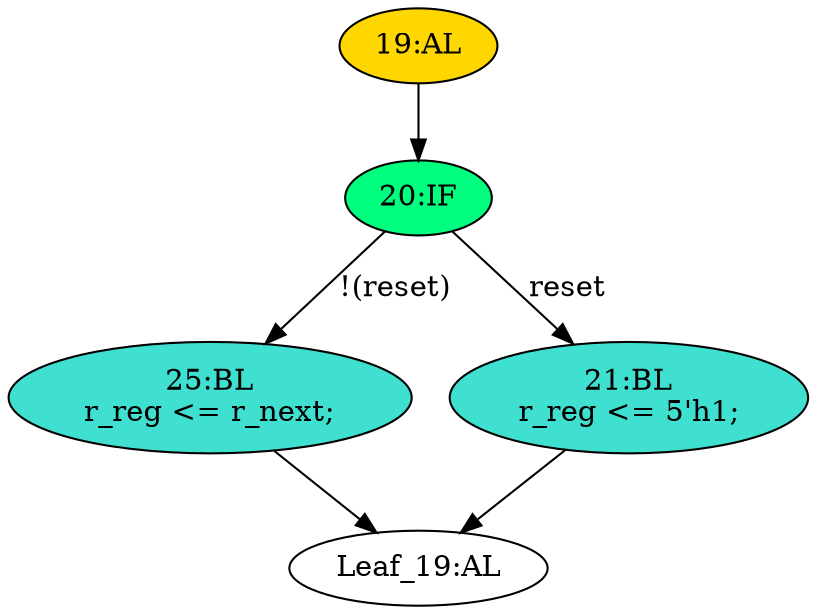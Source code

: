 strict digraph "" {
	node [label="\N"];
	"20:IF"	[ast="<pyverilog.vparser.ast.IfStatement object at 0x7f6ca9e97cd0>",
		fillcolor=springgreen,
		label="20:IF",
		statements="[]",
		style=filled,
		typ=IfStatement];
	"25:BL"	[ast="<pyverilog.vparser.ast.Block object at 0x7f6ca9e97d50>",
		fillcolor=turquoise,
		label="25:BL
r_reg <= r_next;",
		statements="[<pyverilog.vparser.ast.NonblockingSubstitution object at 0x7f6ca9e97d90>]",
		style=filled,
		typ=Block];
	"20:IF" -> "25:BL"	[cond="['reset']",
		label="!(reset)",
		lineno=20];
	"21:BL"	[ast="<pyverilog.vparser.ast.Block object at 0x7f6ca9e97f50>",
		fillcolor=turquoise,
		label="21:BL
r_reg <= 5'h1;",
		statements="[<pyverilog.vparser.ast.NonblockingSubstitution object at 0x7f6ca9e97f90>]",
		style=filled,
		typ=Block];
	"20:IF" -> "21:BL"	[cond="['reset']",
		label=reset,
		lineno=20];
	"Leaf_19:AL"	[def_var="['r_reg']",
		label="Leaf_19:AL"];
	"25:BL" -> "Leaf_19:AL"	[cond="[]",
		lineno=None];
	"21:BL" -> "Leaf_19:AL"	[cond="[]",
		lineno=None];
	"19:AL"	[ast="<pyverilog.vparser.ast.Always object at 0x7f6ca9eae150>",
		clk_sens=True,
		fillcolor=gold,
		label="19:AL",
		sens="['clk']",
		statements="[]",
		style=filled,
		typ=Always,
		use_var="['reset', 'r_next']"];
	"19:AL" -> "20:IF"	[cond="[]",
		lineno=None];
}
